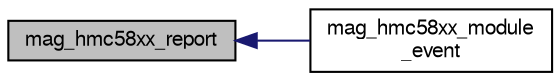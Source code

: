 digraph "mag_hmc58xx_report"
{
  edge [fontname="FreeSans",fontsize="10",labelfontname="FreeSans",labelfontsize="10"];
  node [fontname="FreeSans",fontsize="10",shape=record];
  rankdir="LR";
  Node1 [label="mag_hmc58xx_report",height=0.2,width=0.4,color="black", fillcolor="grey75", style="filled", fontcolor="black"];
  Node1 -> Node2 [dir="back",color="midnightblue",fontsize="10",style="solid",fontname="FreeSans"];
  Node2 [label="mag_hmc58xx_module\l_event",height=0.2,width=0.4,color="black", fillcolor="white", style="filled",URL="$mag__hmc58xx_8h.html#a6e8146871b55ac8c4d4353e3aa95e8cb"];
}
